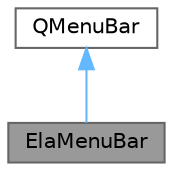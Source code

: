 digraph "ElaMenuBar"
{
 // LATEX_PDF_SIZE
  bgcolor="transparent";
  edge [fontname=Helvetica,fontsize=10,labelfontname=Helvetica,labelfontsize=10];
  node [fontname=Helvetica,fontsize=10,shape=box,height=0.2,width=0.4];
  Node1 [id="Node000001",label="ElaMenuBar",height=0.2,width=0.4,color="gray40", fillcolor="grey60", style="filled", fontcolor="black",tooltip="自定义菜单栏类，支持图标、文本和快捷键的菜单项添加"];
  Node2 -> Node1 [id="edge1_Node000001_Node000002",dir="back",color="steelblue1",style="solid",tooltip=" "];
  Node2 [id="Node000002",label="QMenuBar",height=0.2,width=0.4,color="gray40", fillcolor="white", style="filled",tooltip=" "];
}
